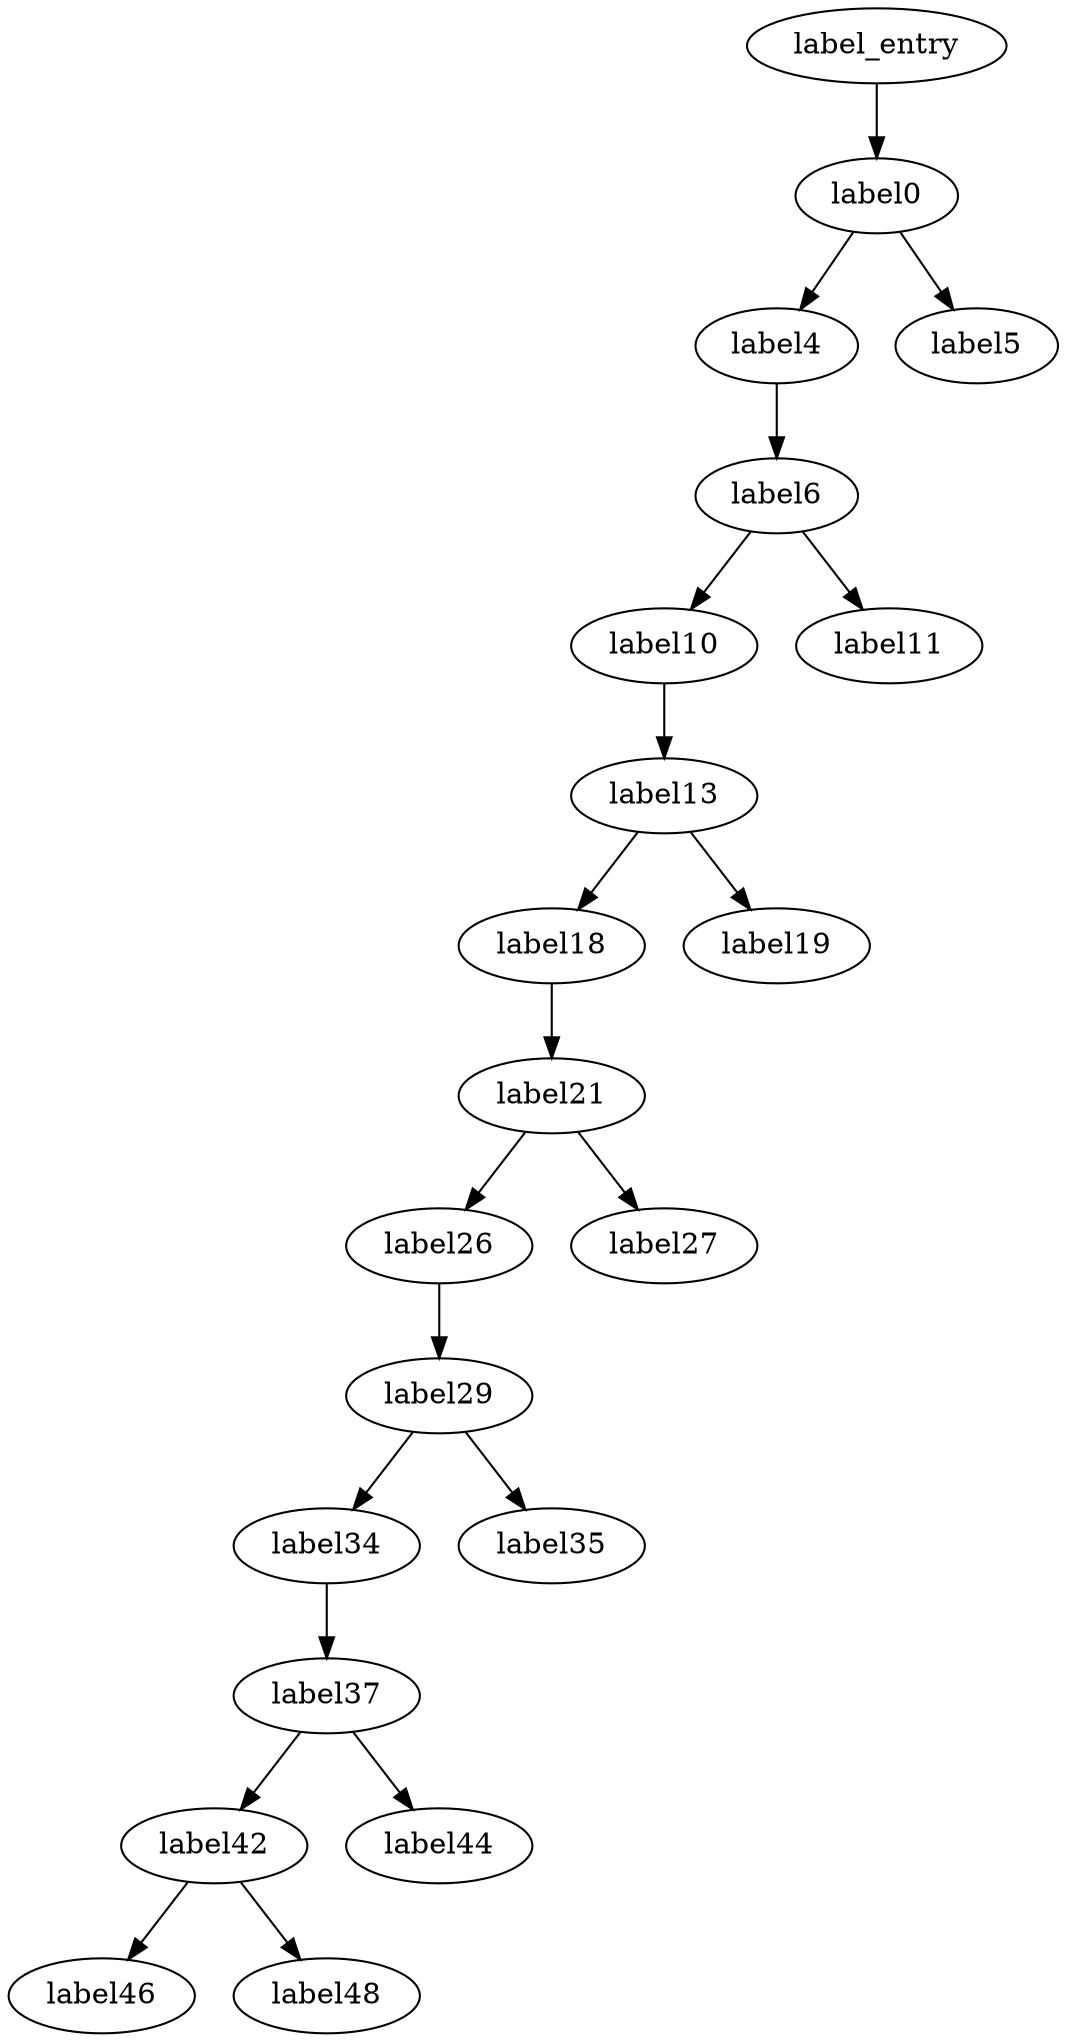 digraph G {
	label_entry->label0;
	label0->label4;
	label0->label5;
	label4->label6;
	label6->label10;
	label6->label11;
	label10->label13;
	label13->label18;
	label13->label19;
	label18->label21;
	label21->label26;
	label21->label27;
	label26->label29;
	label29->label34;
	label29->label35;
	label34->label37;
	label37->label42;
	label37->label44;
	label42->label46;
	label42->label48;
}

